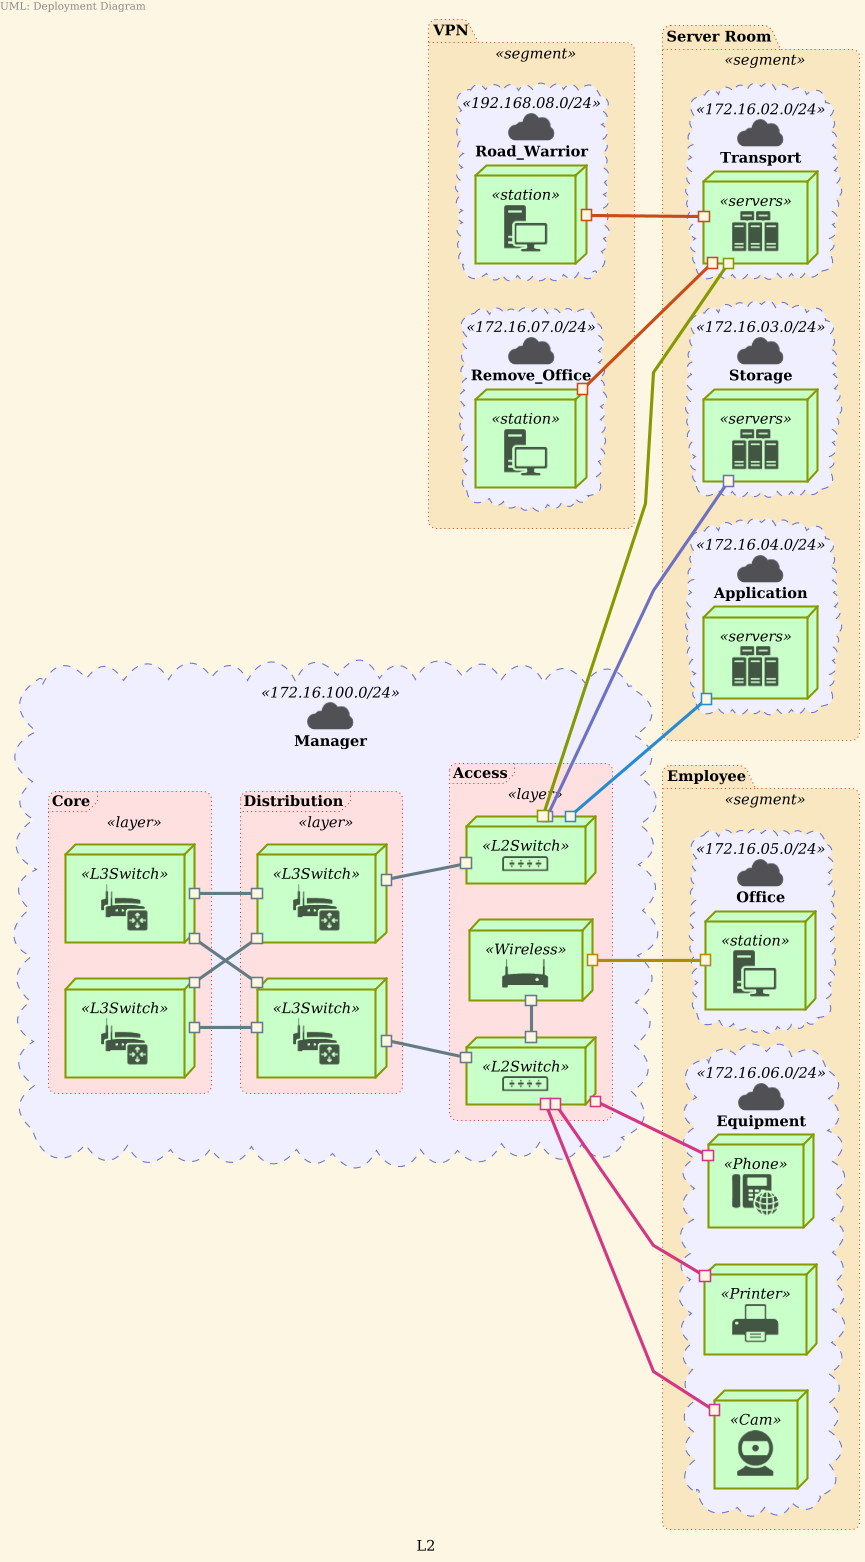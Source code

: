 @startuml
!theme sunlust
!include <office/all>

!$networks = {
    "Manager"       : {
        "vlan"   : "100",
        "color"  : "#859900",
        "address": "172.16.100.0/24",
        "hosts"  : {
            "gw" : {
                "address": ".1",
                "sprite" : "<$ip_gateway>",
                "components" : [
                    "MikroTik"
                ]
            }
        }
    },
    "Road_Warrior"  : {
        "vlan"   : "08",
        "color"  : "#cb4b16",
        "address": "192.168.08.0/24",
        "hosts"  : {
            "emp_rw" : {
                "address"     : "dhcp",
                "sprite" : "<$workstation>",
                "components" : [
                    "WireGuard"
                ]
            }
        }
    },
    "Remove_Office" : {
        "vlan"   : "07",
        "color"  : "#cb4b16",
        "address": "172.16.07.0/24",
        "hosts"  : {
            "emp_ro" : {
                "address": "dhcp",
                "sprite" : "<$workstation>",
                "components" : [
                    "OpenVPN"
                ]
            }
        }
    },
    "Transport"     : {
        "vlan"   : "02",
        "color"  : "#859900",
        "address": "172.16.02.0/24",
        "hosts"  : {
            "fw": {
                "address": ".12",
                "sprite" : "<$firewall>",
                "components" : [
                    "VyOS"
                ]
            },
            "vpn": {
                "address": ".12",
                "sprite" : "<$firewall>",
                "components" : [
                    "OPNsense"
                ]
            },
            "nat": {
                "address": ".13",
                "sprite" : "<$reverse_proxy>",
                "components" : [
                    "HAproxy",
                    "Squid",
                    "ProxmoxGW"
                ]
            }
        }
    },
    "Application"   : {
        "vlan"   : "04",
        "color"  : "#268bd2",
        "address": "172.16.04.0/24",
        "hosts"  : {
            "itsm" : {
                "address": ".11",
                "sprite" : "<$web_server>",
                "components" : [
                    "GLPI"
                ]
            },
            "miti" : {
                "address": ".12",
                "sprite" : "<$web_server>",
                "components" : [
                    "Grafana",
                    "Zabbix",
                    "GVM"
                ]
            },
            "cloud" : {
                "address": ".13",
                "sprite" : "<$web_server>",
                "components" : [
                    "Nextcloud"
                ]
            },
            "prts" : {
                "address": ".14",
                "sprite" : "<$device_printer>",
                "components" : [
                    "CUPS"
                ]
            },
            "cams" : {
                "address": ".15",
                "sprite" : "<$device_webcam>",
                "components" : [
                    "Zoneminder"
                ]
            },
            "pbx" : {
                "address": ".16",
                "sprite" : "<$device_phone_voip>",
                "components" : [
                    "FreePBX"
                ]
            },
            "mail" : {
                "address": ".18",
                "sprite" : "<$email>",
                "components" : [
                    "Zimbra"
                ]
            }
        }
    },
    "Storage"       : {
        "vlan"   : "03",
        "color"  : "#6c71c4",
        "address": "172.16.03.0/24",
        "hosts"  : {
            "sql": {
                "address": ".11",
                "sprite" : "<$database_server>",
                "components" : [
                    "PostgreSQL",
                    "MariaDB"
                ]
            },
            "idm" : {
                "address": ".13",
                "sprite" : "<$domain_controller>",
                "components" : [
                    "FreeIPA"
                ]
            },
            "tm"  : {
                "address": ".14",
                "sprite" : "<$database_server>",
                "components" : [
                    "Prometheus"
                ]
            }
        }
    },
    "Equipment"     : {
        "vlan"   : "06",
        "color"  : "#d33682",
        "address": "172.16.06.0/24",
        "hosts" : {
            "prtc" : {
                "address": "static",
                "sprite" : "<$device_printer>",
                "components" : [
                    "Xerox"
                ]
            },
            "camc" : {
                "address": "static",
                "sprite" : "<$device_webcam>",
                "components" : [
                    "Xiomi"
                ]
            },
            "tel" : {
                "address": "dhcp",
                "sprite" : "<$device_phone_voip>",
                "components" : [
                    "Gigaset"
                ]
            }
        }
    },
    "Office"        : {
        "vlan"   : "05",
        "color"  : "#b58900",
        "address": "172.16.05.0/24",
        "hosts"  : {
            "emp" : {
                "address": "dhcp",
                "sprite" : "<$workstation>",
                "components" : [
                    "Thunderbird",
                    "FireFox"
                ]
            }
        }
    }
}

skinparam linetype polyline
left to right direction
left header UML: Deployment Diagram
caption L2

!procedure $host($name, $address, $containers='none', $sprite='server_generic')
    !$alias = 'node_' + $name + '_' + $address
    !if $containers == 'none'
        node "<$server_generic>\n$name" <<host .$address>> as %lower($alias)
    !else
        node "<$$sprite>\n$name" <<host .$address>> as %lower($alias) {
            !$pos = %strpos($address, '-')
            !if $pos > 0
                !$address = %substr($address, 1, $pos - 1)
            !endif
            !foreach $container in %splitstr($containers, "~")
                !$alias = $container + '_' + $address
                Rectangle "<$node_generic>\n$container" <<container>> as %lower($alias)
            !endfor
        }
    !endif
!endprocedure

!procedure $cloud($name, $sprite='private_cloud')
    !$alias = 'cloud_' + $name
    cloud "<$$sprite>\n$name" <<$networks[$name].address>> as %lower($alias) #line.dashed
!endprocedure

!procedure $conn($left, $right, $cloud='none', $vec='d')
    !foreach $l in %splitstr($left, "~")
        !foreach $r in %splitstr($right, "~")
            !if $cloud=='none'
                $l #-[thickness=3]$vec-# $r
            !else
                $l #-[$networks[$cloud].color,thickness=3]$vec-# $r
            !endif
        !endfor
    !endfor
!endprocedure

!procedure $L3S($name)
    node "<$shadowed_router>" <<L3Switch>> as $name
!endprocedure<style>

!procedure $L2S($name)
    node "<$switch>" <<L2Switch>> as $name
!endprocedure

$cloud(Manager) {
    frame "Core" <<layer>> #line.dotted {
        $L3S(gw01)
        $L3S(gw02)
    }
    frame "Distribution" <<layer>> #line.dotted {
        $L3S(ds01)
        $L3S(ds02)
        $conn(gw01, 'ds01~ds02')
        $conn(gw02, 'ds01~ds02')
    }
    frame "Access" <<layer>> #line.dotted {
        $L2S(as02)
        $L2S(as04)
        node "<$modem>"  <<Wireless>> as wp01
        $conn(ds01, 'as02')
        $conn(ds02, 'as04')
    }
}

folder "Employee" <<segment>> #line.dotted {
    $cloud(Equipment) {
        node "<$device_phone_voip>" <<Phone>> as ph01
        node "<$device_printer>" <<Printer>> as pr01
        node "<$device_webcam>" <<Cam>> as wc01
        $conn(as02, 'wc01~pr01~ph01', Equipment)
        $conn(as02, 'wp01', 'none' , 'r')
    }
    $cloud(Office) {
        node "<$workstation>" <<station>> as ws02
        $conn('wp01', ws02, Office)
    }
}

folder "Server Room" <<segment>> #line.dotted {
    $cloud(Storage) {
        node "<$server_farm>" <<servers>> as sf01
        $conn(as04, sf01, Storage)
    }
    $cloud(Application) {
        node "<$server_farm>" <<servers>> as sf02
        $conn(as04, sf02, Application)
    }
    $cloud(Transport) {
        node "<$server_farm>"  <<servers>> as sc01
        $conn(as04, sc01, Transport)
    }
}

folder "VPN" <<segment>> #line.dotted {
    $cloud(Road_Warrior) {
        node "<$workstation>" <<station>> as ws03
        $conn(ws03, sc01, Road_Warrior)
    }
    $cloud(Remove_Office) {
        node "<$workstation>" <<station>> as ws04
        $conn(ws04, sc01, Remove_Office)
        ws04 -[hidden]- sf01
        ws04 -[hidden]- sf02
    }
}
@enduml
